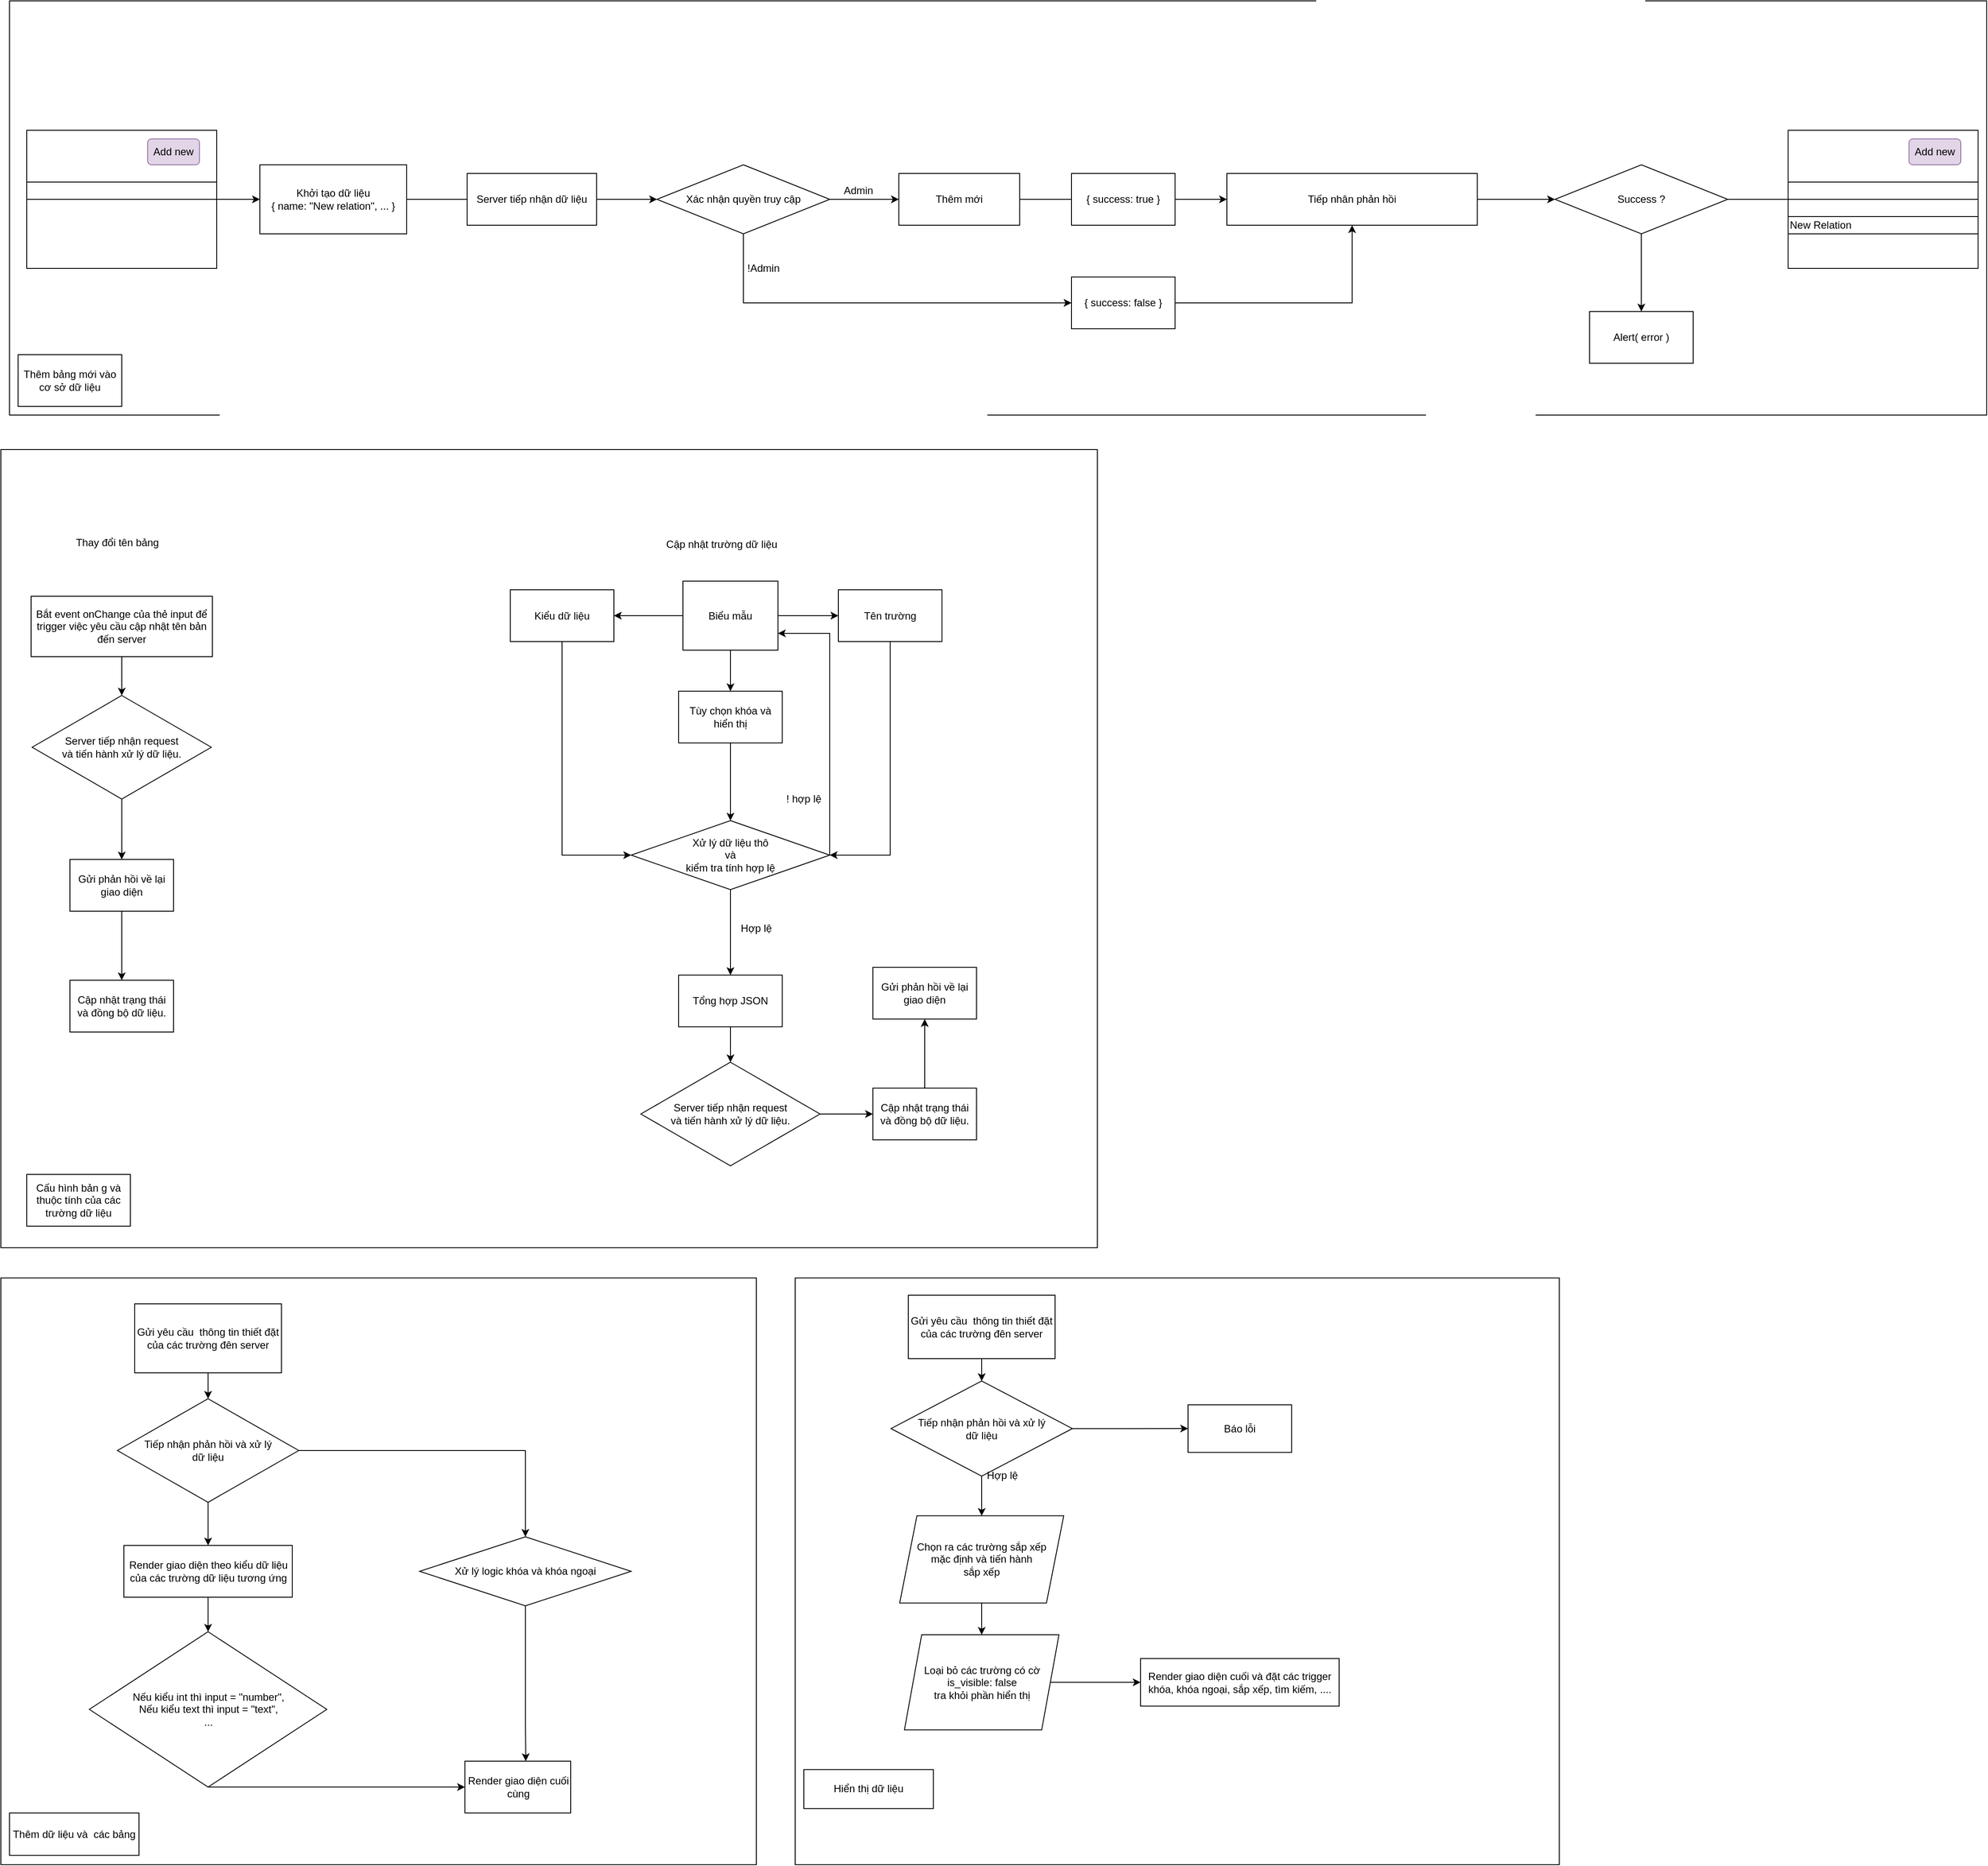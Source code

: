 <mxfile version="20.6.0" type="github">
  <diagram id="C5RBs43oDa-KdzZeNtuy" name="Page-1">
    <mxGraphModel dx="1360" dy="834" grid="1" gridSize="10" guides="1" tooltips="1" connect="1" arrows="1" fold="1" page="1" pageScale="1" pageWidth="827" pageHeight="1169" math="0" shadow="0">
      <root>
        <mxCell id="WIyWlLk6GJQsqaUBKTNV-0" />
        <mxCell id="WIyWlLk6GJQsqaUBKTNV-1" parent="WIyWlLk6GJQsqaUBKTNV-0" />
        <mxCell id="XWecdgJLz6n113rmZtf5-0" value="" style="rounded=0;whiteSpace=wrap;html=1;" vertex="1" parent="WIyWlLk6GJQsqaUBKTNV-1">
          <mxGeometry x="30" y="40" width="2290" height="480" as="geometry" />
        </mxCell>
        <mxCell id="XWecdgJLz6n113rmZtf5-1" value="Thêm bảng mới vào cơ sở dữ liệu" style="rounded=0;whiteSpace=wrap;html=1;" vertex="1" parent="WIyWlLk6GJQsqaUBKTNV-1">
          <mxGeometry x="40" y="450" width="120" height="60" as="geometry" />
        </mxCell>
        <mxCell id="XWecdgJLz6n113rmZtf5-10" value="" style="endArrow=classic;html=1;rounded=0;exitX=1;exitY=0.5;exitDx=0;exitDy=0;" edge="1" parent="WIyWlLk6GJQsqaUBKTNV-1" source="XWecdgJLz6n113rmZtf5-3" target="XWecdgJLz6n113rmZtf5-11">
          <mxGeometry width="50" height="50" relative="1" as="geometry">
            <mxPoint x="390" y="350" as="sourcePoint" />
            <mxPoint x="440" y="300" as="targetPoint" />
          </mxGeometry>
        </mxCell>
        <mxCell id="XWecdgJLz6n113rmZtf5-11" value="Khởi tạo dữ liệu&lt;br&gt;{ name: &quot;New relation&quot;, ... }" style="rounded=0;whiteSpace=wrap;html=1;" vertex="1" parent="WIyWlLk6GJQsqaUBKTNV-1">
          <mxGeometry x="320" y="230" width="170" height="80" as="geometry" />
        </mxCell>
        <mxCell id="XWecdgJLz6n113rmZtf5-26" value="" style="edgeStyle=orthogonalEdgeStyle;rounded=0;orthogonalLoop=1;jettySize=auto;html=1;" edge="1" parent="WIyWlLk6GJQsqaUBKTNV-1" source="XWecdgJLz6n113rmZtf5-12" target="XWecdgJLz6n113rmZtf5-25">
          <mxGeometry relative="1" as="geometry" />
        </mxCell>
        <mxCell id="XWecdgJLz6n113rmZtf5-38" style="edgeStyle=orthogonalEdgeStyle;rounded=0;orthogonalLoop=1;jettySize=auto;html=1;entryX=0;entryY=0.5;entryDx=0;entryDy=0;" edge="1" parent="WIyWlLk6GJQsqaUBKTNV-1" source="XWecdgJLz6n113rmZtf5-12" target="XWecdgJLz6n113rmZtf5-34">
          <mxGeometry relative="1" as="geometry">
            <Array as="points">
              <mxPoint x="880" y="390" />
            </Array>
          </mxGeometry>
        </mxCell>
        <mxCell id="XWecdgJLz6n113rmZtf5-12" value="Xác nhận quyền truy cập" style="rhombus;whiteSpace=wrap;html=1;" vertex="1" parent="WIyWlLk6GJQsqaUBKTNV-1">
          <mxGeometry x="780" y="230" width="200" height="80" as="geometry" />
        </mxCell>
        <mxCell id="XWecdgJLz6n113rmZtf5-16" value="Thêm mới" style="rounded=0;whiteSpace=wrap;html=1;" vertex="1" parent="WIyWlLk6GJQsqaUBKTNV-1">
          <mxGeometry x="1060" y="240" width="140" height="60" as="geometry" />
        </mxCell>
        <mxCell id="XWecdgJLz6n113rmZtf5-18" value="" style="endArrow=classic;html=1;rounded=0;exitX=1;exitY=0.5;exitDx=0;exitDy=0;" edge="1" parent="WIyWlLk6GJQsqaUBKTNV-1" source="XWecdgJLz6n113rmZtf5-11" target="XWecdgJLz6n113rmZtf5-12">
          <mxGeometry width="50" height="50" relative="1" as="geometry">
            <mxPoint x="820" y="240" as="sourcePoint" />
            <mxPoint x="870" y="190" as="targetPoint" />
          </mxGeometry>
        </mxCell>
        <mxCell id="XWecdgJLz6n113rmZtf5-19" value="" style="endArrow=classic;html=1;rounded=0;exitX=1;exitY=0.5;exitDx=0;exitDy=0;entryX=0;entryY=0.5;entryDx=0;entryDy=0;" edge="1" parent="WIyWlLk6GJQsqaUBKTNV-1" source="XWecdgJLz6n113rmZtf5-12" target="XWecdgJLz6n113rmZtf5-16">
          <mxGeometry width="50" height="50" relative="1" as="geometry">
            <mxPoint x="820" y="240" as="sourcePoint" />
            <mxPoint x="870" y="190" as="targetPoint" />
          </mxGeometry>
        </mxCell>
        <mxCell id="XWecdgJLz6n113rmZtf5-23" value="Server tiếp nhận dữ liệu" style="rounded=0;whiteSpace=wrap;html=1;" vertex="1" parent="WIyWlLk6GJQsqaUBKTNV-1">
          <mxGeometry x="560" y="240" width="150" height="60" as="geometry" />
        </mxCell>
        <mxCell id="XWecdgJLz6n113rmZtf5-24" value="Admin&amp;nbsp;" style="text;html=1;strokeColor=none;fillColor=none;align=center;verticalAlign=middle;whiteSpace=wrap;rounded=0;" vertex="1" parent="WIyWlLk6GJQsqaUBKTNV-1">
          <mxGeometry x="950" y="220" width="130" height="80" as="geometry" />
        </mxCell>
        <mxCell id="XWecdgJLz6n113rmZtf5-41" value="" style="edgeStyle=orthogonalEdgeStyle;rounded=0;orthogonalLoop=1;jettySize=auto;html=1;" edge="1" parent="WIyWlLk6GJQsqaUBKTNV-1" source="XWecdgJLz6n113rmZtf5-25" target="XWecdgJLz6n113rmZtf5-40">
          <mxGeometry relative="1" as="geometry" />
        </mxCell>
        <mxCell id="XWecdgJLz6n113rmZtf5-25" value="Tiếp nhân phản hồi" style="whiteSpace=wrap;html=1;" vertex="1" parent="WIyWlLk6GJQsqaUBKTNV-1">
          <mxGeometry x="1440" y="240" width="290" height="60" as="geometry" />
        </mxCell>
        <mxCell id="XWecdgJLz6n113rmZtf5-30" value="!Admin&amp;nbsp;" style="text;html=1;strokeColor=none;fillColor=none;align=center;verticalAlign=middle;whiteSpace=wrap;rounded=0;" vertex="1" parent="WIyWlLk6GJQsqaUBKTNV-1">
          <mxGeometry x="840" y="310" width="130" height="80" as="geometry" />
        </mxCell>
        <mxCell id="XWecdgJLz6n113rmZtf5-33" value="{ success: true }" style="rounded=0;whiteSpace=wrap;html=1;" vertex="1" parent="WIyWlLk6GJQsqaUBKTNV-1">
          <mxGeometry x="1260" y="240" width="120" height="60" as="geometry" />
        </mxCell>
        <mxCell id="XWecdgJLz6n113rmZtf5-39" style="edgeStyle=orthogonalEdgeStyle;rounded=0;orthogonalLoop=1;jettySize=auto;html=1;entryX=0.5;entryY=1;entryDx=0;entryDy=0;" edge="1" parent="WIyWlLk6GJQsqaUBKTNV-1" source="XWecdgJLz6n113rmZtf5-34" target="XWecdgJLz6n113rmZtf5-25">
          <mxGeometry relative="1" as="geometry">
            <Array as="points">
              <mxPoint x="1585" y="390" />
            </Array>
          </mxGeometry>
        </mxCell>
        <mxCell id="XWecdgJLz6n113rmZtf5-34" value="{ success: false }" style="rounded=0;whiteSpace=wrap;html=1;" vertex="1" parent="WIyWlLk6GJQsqaUBKTNV-1">
          <mxGeometry x="1260" y="360" width="120" height="60" as="geometry" />
        </mxCell>
        <mxCell id="XWecdgJLz6n113rmZtf5-43" value="" style="edgeStyle=orthogonalEdgeStyle;rounded=0;orthogonalLoop=1;jettySize=auto;html=1;" edge="1" parent="WIyWlLk6GJQsqaUBKTNV-1" source="XWecdgJLz6n113rmZtf5-40" target="XWecdgJLz6n113rmZtf5-42">
          <mxGeometry relative="1" as="geometry" />
        </mxCell>
        <mxCell id="XWecdgJLz6n113rmZtf5-53" value="" style="edgeStyle=orthogonalEdgeStyle;rounded=0;orthogonalLoop=1;jettySize=auto;html=1;" edge="1" parent="WIyWlLk6GJQsqaUBKTNV-1" source="XWecdgJLz6n113rmZtf5-40" target="XWecdgJLz6n113rmZtf5-52">
          <mxGeometry relative="1" as="geometry" />
        </mxCell>
        <mxCell id="XWecdgJLz6n113rmZtf5-40" value="Success ?" style="rhombus;whiteSpace=wrap;html=1;" vertex="1" parent="WIyWlLk6GJQsqaUBKTNV-1">
          <mxGeometry x="1820" y="230" width="200" height="80" as="geometry" />
        </mxCell>
        <mxCell id="XWecdgJLz6n113rmZtf5-42" value="" style="whiteSpace=wrap;html=1;" vertex="1" parent="WIyWlLk6GJQsqaUBKTNV-1">
          <mxGeometry x="2140" y="240" width="120" height="60" as="geometry" />
        </mxCell>
        <mxCell id="XWecdgJLz6n113rmZtf5-44" value="" style="group" vertex="1" connectable="0" parent="WIyWlLk6GJQsqaUBKTNV-1">
          <mxGeometry x="50" y="190" width="220" height="160" as="geometry" />
        </mxCell>
        <mxCell id="XWecdgJLz6n113rmZtf5-46" value="" style="group" vertex="1" connectable="0" parent="XWecdgJLz6n113rmZtf5-44">
          <mxGeometry width="220" height="160" as="geometry" />
        </mxCell>
        <mxCell id="XWecdgJLz6n113rmZtf5-3" value="" style="rounded=0;whiteSpace=wrap;html=1;" vertex="1" parent="XWecdgJLz6n113rmZtf5-46">
          <mxGeometry width="220" height="160" as="geometry" />
        </mxCell>
        <mxCell id="XWecdgJLz6n113rmZtf5-4" value="Add new" style="rounded=1;whiteSpace=wrap;html=1;fillColor=#e1d5e7;strokeColor=#9673a6;" vertex="1" parent="XWecdgJLz6n113rmZtf5-46">
          <mxGeometry x="140" y="10" width="60" height="30" as="geometry" />
        </mxCell>
        <mxCell id="XWecdgJLz6n113rmZtf5-8" value="" style="rounded=0;whiteSpace=wrap;html=1;" vertex="1" parent="XWecdgJLz6n113rmZtf5-46">
          <mxGeometry y="60" width="220" height="20" as="geometry" />
        </mxCell>
        <mxCell id="XWecdgJLz6n113rmZtf5-47" value="" style="group" vertex="1" connectable="0" parent="WIyWlLk6GJQsqaUBKTNV-1">
          <mxGeometry x="2090" y="190" width="220" height="160" as="geometry" />
        </mxCell>
        <mxCell id="XWecdgJLz6n113rmZtf5-48" value="" style="rounded=0;whiteSpace=wrap;html=1;" vertex="1" parent="XWecdgJLz6n113rmZtf5-47">
          <mxGeometry width="220" height="160" as="geometry" />
        </mxCell>
        <mxCell id="XWecdgJLz6n113rmZtf5-49" value="Add new" style="rounded=1;whiteSpace=wrap;html=1;fillColor=#e1d5e7;strokeColor=#9673a6;" vertex="1" parent="XWecdgJLz6n113rmZtf5-47">
          <mxGeometry x="140" y="10" width="60" height="30" as="geometry" />
        </mxCell>
        <mxCell id="XWecdgJLz6n113rmZtf5-50" value="" style="rounded=0;whiteSpace=wrap;html=1;" vertex="1" parent="XWecdgJLz6n113rmZtf5-47">
          <mxGeometry y="60" width="220" height="20" as="geometry" />
        </mxCell>
        <mxCell id="XWecdgJLz6n113rmZtf5-51" value="New Relation" style="rounded=0;whiteSpace=wrap;html=1;align=left;" vertex="1" parent="XWecdgJLz6n113rmZtf5-47">
          <mxGeometry y="100" width="220" height="20" as="geometry" />
        </mxCell>
        <mxCell id="XWecdgJLz6n113rmZtf5-52" value="Alert( error )" style="whiteSpace=wrap;html=1;" vertex="1" parent="WIyWlLk6GJQsqaUBKTNV-1">
          <mxGeometry x="1860" y="400" width="120" height="60" as="geometry" />
        </mxCell>
        <mxCell id="XWecdgJLz6n113rmZtf5-54" value="" style="rounded=0;whiteSpace=wrap;html=1;" vertex="1" parent="WIyWlLk6GJQsqaUBKTNV-1">
          <mxGeometry x="20" y="560" width="1270" height="925" as="geometry" />
        </mxCell>
        <mxCell id="XWecdgJLz6n113rmZtf5-55" value="Cấu hình bản g và thuộc tính của các trường dữ liệu" style="rounded=0;whiteSpace=wrap;html=1;" vertex="1" parent="WIyWlLk6GJQsqaUBKTNV-1">
          <mxGeometry x="50" y="1400" width="120" height="60" as="geometry" />
        </mxCell>
        <mxCell id="XWecdgJLz6n113rmZtf5-75" value="Thay đổi tên bảng" style="text;html=1;strokeColor=none;fillColor=none;align=center;verticalAlign=middle;whiteSpace=wrap;rounded=0;" vertex="1" parent="WIyWlLk6GJQsqaUBKTNV-1">
          <mxGeometry x="50" y="640" width="210" height="55" as="geometry" />
        </mxCell>
        <mxCell id="XWecdgJLz6n113rmZtf5-76" value="Cập nhật trường dữ liệu" style="text;html=1;strokeColor=none;fillColor=none;align=center;verticalAlign=middle;whiteSpace=wrap;rounded=0;" vertex="1" parent="WIyWlLk6GJQsqaUBKTNV-1">
          <mxGeometry x="715" y="640" width="280" height="60" as="geometry" />
        </mxCell>
        <mxCell id="XWecdgJLz6n113rmZtf5-79" value="" style="edgeStyle=orthogonalEdgeStyle;rounded=0;orthogonalLoop=1;jettySize=auto;html=1;" edge="1" parent="WIyWlLk6GJQsqaUBKTNV-1" source="XWecdgJLz6n113rmZtf5-77" target="XWecdgJLz6n113rmZtf5-78">
          <mxGeometry relative="1" as="geometry" />
        </mxCell>
        <mxCell id="XWecdgJLz6n113rmZtf5-82" value="" style="edgeStyle=orthogonalEdgeStyle;rounded=0;orthogonalLoop=1;jettySize=auto;html=1;" edge="1" parent="WIyWlLk6GJQsqaUBKTNV-1" source="XWecdgJLz6n113rmZtf5-77" target="XWecdgJLz6n113rmZtf5-81">
          <mxGeometry relative="1" as="geometry" />
        </mxCell>
        <mxCell id="XWecdgJLz6n113rmZtf5-83" style="edgeStyle=orthogonalEdgeStyle;rounded=0;orthogonalLoop=1;jettySize=auto;html=1;" edge="1" parent="WIyWlLk6GJQsqaUBKTNV-1" source="XWecdgJLz6n113rmZtf5-77" target="XWecdgJLz6n113rmZtf5-80">
          <mxGeometry relative="1" as="geometry" />
        </mxCell>
        <mxCell id="XWecdgJLz6n113rmZtf5-77" value="Biểu mẫu" style="rounded=0;whiteSpace=wrap;html=1;" vertex="1" parent="WIyWlLk6GJQsqaUBKTNV-1">
          <mxGeometry x="810" y="712.5" width="110" height="80" as="geometry" />
        </mxCell>
        <mxCell id="XWecdgJLz6n113rmZtf5-86" style="edgeStyle=orthogonalEdgeStyle;rounded=0;orthogonalLoop=1;jettySize=auto;html=1;" edge="1" parent="WIyWlLk6GJQsqaUBKTNV-1" source="XWecdgJLz6n113rmZtf5-78" target="XWecdgJLz6n113rmZtf5-84">
          <mxGeometry relative="1" as="geometry">
            <Array as="points">
              <mxPoint x="1050" y="1030" />
            </Array>
          </mxGeometry>
        </mxCell>
        <mxCell id="XWecdgJLz6n113rmZtf5-78" value="Tên trường" style="whiteSpace=wrap;html=1;rounded=0;" vertex="1" parent="WIyWlLk6GJQsqaUBKTNV-1">
          <mxGeometry x="990" y="722.5" width="120" height="60" as="geometry" />
        </mxCell>
        <mxCell id="XWecdgJLz6n113rmZtf5-85" value="" style="edgeStyle=orthogonalEdgeStyle;rounded=0;orthogonalLoop=1;jettySize=auto;html=1;" edge="1" parent="WIyWlLk6GJQsqaUBKTNV-1" source="XWecdgJLz6n113rmZtf5-80" target="XWecdgJLz6n113rmZtf5-84">
          <mxGeometry relative="1" as="geometry">
            <Array as="points">
              <mxPoint x="670" y="1030" />
            </Array>
          </mxGeometry>
        </mxCell>
        <mxCell id="XWecdgJLz6n113rmZtf5-80" value="Kiểu dữ liệu" style="rounded=0;whiteSpace=wrap;html=1;" vertex="1" parent="WIyWlLk6GJQsqaUBKTNV-1">
          <mxGeometry x="610" y="722.5" width="120" height="60" as="geometry" />
        </mxCell>
        <mxCell id="XWecdgJLz6n113rmZtf5-87" style="edgeStyle=orthogonalEdgeStyle;rounded=0;orthogonalLoop=1;jettySize=auto;html=1;" edge="1" parent="WIyWlLk6GJQsqaUBKTNV-1" source="XWecdgJLz6n113rmZtf5-81" target="XWecdgJLz6n113rmZtf5-84">
          <mxGeometry relative="1" as="geometry" />
        </mxCell>
        <mxCell id="XWecdgJLz6n113rmZtf5-81" value="Tùy chọn khóa và hiển thị" style="whiteSpace=wrap;html=1;rounded=0;" vertex="1" parent="WIyWlLk6GJQsqaUBKTNV-1">
          <mxGeometry x="805" y="840" width="120" height="60" as="geometry" />
        </mxCell>
        <mxCell id="XWecdgJLz6n113rmZtf5-89" value="" style="edgeStyle=orthogonalEdgeStyle;rounded=0;orthogonalLoop=1;jettySize=auto;html=1;" edge="1" parent="WIyWlLk6GJQsqaUBKTNV-1" source="XWecdgJLz6n113rmZtf5-84" target="XWecdgJLz6n113rmZtf5-88">
          <mxGeometry relative="1" as="geometry" />
        </mxCell>
        <mxCell id="XWecdgJLz6n113rmZtf5-91" style="edgeStyle=orthogonalEdgeStyle;rounded=0;orthogonalLoop=1;jettySize=auto;html=1;entryX=1;entryY=0.75;entryDx=0;entryDy=0;" edge="1" parent="WIyWlLk6GJQsqaUBKTNV-1" source="XWecdgJLz6n113rmZtf5-84" target="XWecdgJLz6n113rmZtf5-77">
          <mxGeometry relative="1" as="geometry">
            <Array as="points">
              <mxPoint x="980" y="773" />
              <mxPoint x="920" y="773" />
            </Array>
          </mxGeometry>
        </mxCell>
        <mxCell id="XWecdgJLz6n113rmZtf5-84" value="Xử lý dữ liệu thô &lt;br&gt;và &lt;br&gt;kiểm tra tính hợp lệ" style="rhombus;whiteSpace=wrap;html=1;rounded=0;" vertex="1" parent="WIyWlLk6GJQsqaUBKTNV-1">
          <mxGeometry x="750" y="990" width="230" height="80" as="geometry" />
        </mxCell>
        <mxCell id="XWecdgJLz6n113rmZtf5-97" style="edgeStyle=orthogonalEdgeStyle;rounded=0;orthogonalLoop=1;jettySize=auto;html=1;" edge="1" parent="WIyWlLk6GJQsqaUBKTNV-1" source="XWecdgJLz6n113rmZtf5-88" target="XWecdgJLz6n113rmZtf5-94">
          <mxGeometry relative="1" as="geometry" />
        </mxCell>
        <mxCell id="XWecdgJLz6n113rmZtf5-88" value="Tổng hợp JSON" style="whiteSpace=wrap;html=1;rounded=0;" vertex="1" parent="WIyWlLk6GJQsqaUBKTNV-1">
          <mxGeometry x="805" y="1169" width="120" height="60" as="geometry" />
        </mxCell>
        <mxCell id="XWecdgJLz6n113rmZtf5-92" value="Hợp lệ" style="text;html=1;strokeColor=none;fillColor=none;align=center;verticalAlign=middle;whiteSpace=wrap;rounded=0;" vertex="1" parent="WIyWlLk6GJQsqaUBKTNV-1">
          <mxGeometry x="865" y="1100" width="60" height="30" as="geometry" />
        </mxCell>
        <mxCell id="XWecdgJLz6n113rmZtf5-93" value="! hợp lệ" style="text;html=1;strokeColor=none;fillColor=none;align=center;verticalAlign=middle;whiteSpace=wrap;rounded=0;" vertex="1" parent="WIyWlLk6GJQsqaUBKTNV-1">
          <mxGeometry x="920" y="950" width="60" height="30" as="geometry" />
        </mxCell>
        <mxCell id="XWecdgJLz6n113rmZtf5-74" value="" style="group" vertex="1" connectable="0" parent="WIyWlLk6GJQsqaUBKTNV-1">
          <mxGeometry x="55" y="730" width="210" height="505" as="geometry" />
        </mxCell>
        <mxCell id="XWecdgJLz6n113rmZtf5-57" value="Bắt event onChange của thẻ input để trigger việc yêu cầu cập nhật tên bản đến server" style="rounded=0;whiteSpace=wrap;html=1;" vertex="1" parent="XWecdgJLz6n113rmZtf5-74">
          <mxGeometry width="210" height="70" as="geometry" />
        </mxCell>
        <mxCell id="XWecdgJLz6n113rmZtf5-64" value="Gửi phản hồi về lại giao diện" style="whiteSpace=wrap;html=1;rounded=0;" vertex="1" parent="XWecdgJLz6n113rmZtf5-74">
          <mxGeometry x="45" y="305" width="120" height="60" as="geometry" />
        </mxCell>
        <mxCell id="XWecdgJLz6n113rmZtf5-66" value="Cập nhật trạng thái và đồng bộ dữ liệu." style="whiteSpace=wrap;html=1;rounded=0;" vertex="1" parent="XWecdgJLz6n113rmZtf5-74">
          <mxGeometry x="45" y="445" width="120" height="60" as="geometry" />
        </mxCell>
        <mxCell id="XWecdgJLz6n113rmZtf5-69" value="Server tiếp nhận request &lt;br&gt;và tiến hành xử lý dữ liệu." style="rhombus;whiteSpace=wrap;html=1;" vertex="1" parent="XWecdgJLz6n113rmZtf5-74">
          <mxGeometry x="1.25" y="115" width="207.5" height="120" as="geometry" />
        </mxCell>
        <mxCell id="XWecdgJLz6n113rmZtf5-67" value="" style="edgeStyle=orthogonalEdgeStyle;rounded=0;orthogonalLoop=1;jettySize=auto;html=1;" edge="1" parent="XWecdgJLz6n113rmZtf5-74" source="XWecdgJLz6n113rmZtf5-64" target="XWecdgJLz6n113rmZtf5-66">
          <mxGeometry relative="1" as="geometry" />
        </mxCell>
        <mxCell id="XWecdgJLz6n113rmZtf5-71" style="edgeStyle=orthogonalEdgeStyle;rounded=0;orthogonalLoop=1;jettySize=auto;html=1;" edge="1" parent="XWecdgJLz6n113rmZtf5-74" source="XWecdgJLz6n113rmZtf5-57" target="XWecdgJLz6n113rmZtf5-69">
          <mxGeometry relative="1" as="geometry" />
        </mxCell>
        <mxCell id="XWecdgJLz6n113rmZtf5-72" style="edgeStyle=orthogonalEdgeStyle;rounded=0;orthogonalLoop=1;jettySize=auto;html=1;" edge="1" parent="XWecdgJLz6n113rmZtf5-74" source="XWecdgJLz6n113rmZtf5-69" target="XWecdgJLz6n113rmZtf5-64">
          <mxGeometry relative="1" as="geometry" />
        </mxCell>
        <mxCell id="XWecdgJLz6n113rmZtf5-98" style="edgeStyle=orthogonalEdgeStyle;rounded=0;orthogonalLoop=1;jettySize=auto;html=1;" edge="1" parent="WIyWlLk6GJQsqaUBKTNV-1" source="XWecdgJLz6n113rmZtf5-94" target="XWecdgJLz6n113rmZtf5-96">
          <mxGeometry relative="1" as="geometry" />
        </mxCell>
        <mxCell id="XWecdgJLz6n113rmZtf5-94" value="Server tiếp nhận request &lt;br&gt;và tiến hành xử lý dữ liệu." style="rhombus;whiteSpace=wrap;html=1;" vertex="1" parent="WIyWlLk6GJQsqaUBKTNV-1">
          <mxGeometry x="761.25" y="1270" width="207.5" height="120" as="geometry" />
        </mxCell>
        <mxCell id="XWecdgJLz6n113rmZtf5-95" value="Gửi phản hồi về lại giao diện" style="whiteSpace=wrap;html=1;rounded=0;" vertex="1" parent="WIyWlLk6GJQsqaUBKTNV-1">
          <mxGeometry x="1030" y="1160" width="120" height="60" as="geometry" />
        </mxCell>
        <mxCell id="XWecdgJLz6n113rmZtf5-99" style="edgeStyle=orthogonalEdgeStyle;rounded=0;orthogonalLoop=1;jettySize=auto;html=1;" edge="1" parent="WIyWlLk6GJQsqaUBKTNV-1" source="XWecdgJLz6n113rmZtf5-96" target="XWecdgJLz6n113rmZtf5-95">
          <mxGeometry relative="1" as="geometry" />
        </mxCell>
        <mxCell id="XWecdgJLz6n113rmZtf5-96" value="Cập nhật trạng thái và đồng bộ dữ liệu." style="whiteSpace=wrap;html=1;rounded=0;" vertex="1" parent="WIyWlLk6GJQsqaUBKTNV-1">
          <mxGeometry x="1030" y="1300" width="120" height="60" as="geometry" />
        </mxCell>
        <mxCell id="XWecdgJLz6n113rmZtf5-103" value="" style="rounded=0;whiteSpace=wrap;html=1;container=1;" vertex="1" parent="WIyWlLk6GJQsqaUBKTNV-1">
          <mxGeometry x="20" y="1520" width="875" height="680" as="geometry" />
        </mxCell>
        <mxCell id="XWecdgJLz6n113rmZtf5-105" value="Thêm dữ liệu và&amp;nbsp; các bảng" style="rounded=0;whiteSpace=wrap;html=1;" vertex="1" parent="XWecdgJLz6n113rmZtf5-103">
          <mxGeometry x="10" y="620" width="150" height="49.16" as="geometry" />
        </mxCell>
        <mxCell id="XWecdgJLz6n113rmZtf5-108" value="Gửi yêu cầu&amp;nbsp; thông tin thiết đặt của các trường đên server" style="rounded=0;whiteSpace=wrap;html=1;" vertex="1" parent="WIyWlLk6GJQsqaUBKTNV-1">
          <mxGeometry x="175" y="1550" width="170" height="80" as="geometry" />
        </mxCell>
        <mxCell id="XWecdgJLz6n113rmZtf5-125" style="edgeStyle=orthogonalEdgeStyle;rounded=0;orthogonalLoop=1;jettySize=auto;html=1;entryX=0.5;entryY=0;entryDx=0;entryDy=0;" edge="1" parent="WIyWlLk6GJQsqaUBKTNV-1" source="XWecdgJLz6n113rmZtf5-109" target="XWecdgJLz6n113rmZtf5-114">
          <mxGeometry relative="1" as="geometry" />
        </mxCell>
        <mxCell id="XWecdgJLz6n113rmZtf5-109" value="Tiếp nhận phản hồi và xử lý &lt;br&gt;dữ liệu" style="rhombus;whiteSpace=wrap;html=1;" vertex="1" parent="WIyWlLk6GJQsqaUBKTNV-1">
          <mxGeometry x="155" y="1660" width="210" height="120" as="geometry" />
        </mxCell>
        <mxCell id="XWecdgJLz6n113rmZtf5-123" style="edgeStyle=orthogonalEdgeStyle;rounded=0;orthogonalLoop=1;jettySize=auto;html=1;" edge="1" parent="WIyWlLk6GJQsqaUBKTNV-1" source="XWecdgJLz6n113rmZtf5-108" target="XWecdgJLz6n113rmZtf5-109">
          <mxGeometry relative="1" as="geometry" />
        </mxCell>
        <mxCell id="XWecdgJLz6n113rmZtf5-110" value="Render giao diện theo kiểu dữ liệu của các trường dữ liệu tương ứng" style="whiteSpace=wrap;html=1;" vertex="1" parent="WIyWlLk6GJQsqaUBKTNV-1">
          <mxGeometry x="162.5" y="1830" width="195" height="60" as="geometry" />
        </mxCell>
        <mxCell id="XWecdgJLz6n113rmZtf5-111" value="" style="edgeStyle=orthogonalEdgeStyle;rounded=0;orthogonalLoop=1;jettySize=auto;html=1;" edge="1" parent="WIyWlLk6GJQsqaUBKTNV-1" source="XWecdgJLz6n113rmZtf5-109" target="XWecdgJLz6n113rmZtf5-110">
          <mxGeometry relative="1" as="geometry" />
        </mxCell>
        <mxCell id="XWecdgJLz6n113rmZtf5-114" value="Xử lý logic khóa và khóa ngoại" style="rhombus;whiteSpace=wrap;html=1;" vertex="1" parent="WIyWlLk6GJQsqaUBKTNV-1">
          <mxGeometry x="505" y="1820" width="245" height="80" as="geometry" />
        </mxCell>
        <mxCell id="XWecdgJLz6n113rmZtf5-116" value="Nếu kiểu int thì input = &quot;number&quot;,&lt;br&gt;Nếu kiểu text thì input = &quot;text&quot;,&lt;br&gt;..." style="rhombus;whiteSpace=wrap;html=1;" vertex="1" parent="WIyWlLk6GJQsqaUBKTNV-1">
          <mxGeometry x="122.5" y="1930" width="275" height="180" as="geometry" />
        </mxCell>
        <mxCell id="XWecdgJLz6n113rmZtf5-117" style="edgeStyle=orthogonalEdgeStyle;rounded=0;orthogonalLoop=1;jettySize=auto;html=1;entryX=0.5;entryY=0;entryDx=0;entryDy=0;" edge="1" parent="WIyWlLk6GJQsqaUBKTNV-1" source="XWecdgJLz6n113rmZtf5-110" target="XWecdgJLz6n113rmZtf5-116">
          <mxGeometry relative="1" as="geometry" />
        </mxCell>
        <mxCell id="XWecdgJLz6n113rmZtf5-120" value="Render giao diện cuối cùng" style="whiteSpace=wrap;html=1;" vertex="1" parent="WIyWlLk6GJQsqaUBKTNV-1">
          <mxGeometry x="557.5" y="2080" width="122.5" height="60" as="geometry" />
        </mxCell>
        <mxCell id="XWecdgJLz6n113rmZtf5-122" style="edgeStyle=orthogonalEdgeStyle;rounded=0;orthogonalLoop=1;jettySize=auto;html=1;" edge="1" parent="WIyWlLk6GJQsqaUBKTNV-1" source="XWecdgJLz6n113rmZtf5-114" target="XWecdgJLz6n113rmZtf5-120">
          <mxGeometry relative="1" as="geometry">
            <Array as="points">
              <mxPoint x="628" y="2040" />
              <mxPoint x="628" y="2040" />
            </Array>
          </mxGeometry>
        </mxCell>
        <mxCell id="XWecdgJLz6n113rmZtf5-121" value="" style="edgeStyle=orthogonalEdgeStyle;rounded=0;orthogonalLoop=1;jettySize=auto;html=1;" edge="1" parent="WIyWlLk6GJQsqaUBKTNV-1" source="XWecdgJLz6n113rmZtf5-116" target="XWecdgJLz6n113rmZtf5-120">
          <mxGeometry relative="1" as="geometry">
            <Array as="points">
              <mxPoint x="420" y="2110" />
              <mxPoint x="420" y="2110" />
            </Array>
          </mxGeometry>
        </mxCell>
        <mxCell id="XWecdgJLz6n113rmZtf5-126" value="" style="rounded=0;whiteSpace=wrap;html=1;container=1;" vertex="1" parent="WIyWlLk6GJQsqaUBKTNV-1">
          <mxGeometry x="940" y="1520" width="885" height="680" as="geometry" />
        </mxCell>
        <mxCell id="XWecdgJLz6n113rmZtf5-127" value="Hiển thị dữ liệu" style="rounded=0;whiteSpace=wrap;html=1;" vertex="1" parent="XWecdgJLz6n113rmZtf5-126">
          <mxGeometry x="10" y="569.73" width="150" height="45.174" as="geometry" />
        </mxCell>
        <mxCell id="XWecdgJLz6n113rmZtf5-147" style="edgeStyle=orthogonalEdgeStyle;rounded=0;orthogonalLoop=1;jettySize=auto;html=1;entryX=0.5;entryY=0;entryDx=0;entryDy=0;" edge="1" parent="XWecdgJLz6n113rmZtf5-126" source="XWecdgJLz6n113rmZtf5-128" target="XWecdgJLz6n113rmZtf5-129">
          <mxGeometry relative="1" as="geometry" />
        </mxCell>
        <mxCell id="XWecdgJLz6n113rmZtf5-128" value="Gửi yêu cầu&amp;nbsp; thông tin thiết đặt của các trường đên server" style="rounded=0;whiteSpace=wrap;html=1;" vertex="1" parent="XWecdgJLz6n113rmZtf5-126">
          <mxGeometry x="131" y="19.999" width="170" height="73.514" as="geometry" />
        </mxCell>
        <mxCell id="XWecdgJLz6n113rmZtf5-137" style="edgeStyle=orthogonalEdgeStyle;rounded=0;orthogonalLoop=1;jettySize=auto;html=1;" edge="1" parent="XWecdgJLz6n113rmZtf5-126" source="XWecdgJLz6n113rmZtf5-129" target="XWecdgJLz6n113rmZtf5-136">
          <mxGeometry relative="1" as="geometry" />
        </mxCell>
        <mxCell id="XWecdgJLz6n113rmZtf5-141" value="" style="edgeStyle=orthogonalEdgeStyle;rounded=0;orthogonalLoop=1;jettySize=auto;html=1;" edge="1" parent="XWecdgJLz6n113rmZtf5-126" source="XWecdgJLz6n113rmZtf5-129" target="XWecdgJLz6n113rmZtf5-140">
          <mxGeometry relative="1" as="geometry" />
        </mxCell>
        <mxCell id="XWecdgJLz6n113rmZtf5-129" value="Tiếp nhận phản hồi và xử lý &lt;br&gt;dữ liệu" style="rhombus;whiteSpace=wrap;html=1;" vertex="1" parent="XWecdgJLz6n113rmZtf5-126">
          <mxGeometry x="111" y="119.462" width="210" height="110.27" as="geometry" />
        </mxCell>
        <mxCell id="XWecdgJLz6n113rmZtf5-143" value="" style="edgeStyle=orthogonalEdgeStyle;rounded=0;orthogonalLoop=1;jettySize=auto;html=1;" edge="1" parent="XWecdgJLz6n113rmZtf5-126" source="XWecdgJLz6n113rmZtf5-134" target="XWecdgJLz6n113rmZtf5-142">
          <mxGeometry relative="1" as="geometry" />
        </mxCell>
        <mxCell id="XWecdgJLz6n113rmZtf5-134" value="Loại bỏ các trường có cờ&lt;br&gt;is_visible: false&lt;br&gt;tra khỏi phần hiển thị" style="shape=parallelogram;perimeter=parallelogramPerimeter;whiteSpace=wrap;html=1;fixedSize=1;" vertex="1" parent="XWecdgJLz6n113rmZtf5-126">
          <mxGeometry x="126.5" y="413.514" width="179" height="110.27" as="geometry" />
        </mxCell>
        <mxCell id="XWecdgJLz6n113rmZtf5-139" style="edgeStyle=orthogonalEdgeStyle;rounded=0;orthogonalLoop=1;jettySize=auto;html=1;" edge="1" parent="XWecdgJLz6n113rmZtf5-126" source="XWecdgJLz6n113rmZtf5-136" target="XWecdgJLz6n113rmZtf5-134">
          <mxGeometry relative="1" as="geometry" />
        </mxCell>
        <mxCell id="XWecdgJLz6n113rmZtf5-136" value="Chọn ra các trường sắp xếp&lt;br&gt;mặc định và tiến hành&lt;br&gt;sắp xếp" style="shape=parallelogram;perimeter=parallelogramPerimeter;whiteSpace=wrap;html=1;fixedSize=1;" vertex="1" parent="XWecdgJLz6n113rmZtf5-126">
          <mxGeometry x="121" y="275.676" width="190" height="101.081" as="geometry" />
        </mxCell>
        <mxCell id="XWecdgJLz6n113rmZtf5-138" value="Hợp lệ" style="text;html=1;strokeColor=none;fillColor=none;align=center;verticalAlign=middle;whiteSpace=wrap;rounded=0;" vertex="1" parent="XWecdgJLz6n113rmZtf5-126">
          <mxGeometry x="210" y="215.027" width="60" height="27.568" as="geometry" />
        </mxCell>
        <mxCell id="XWecdgJLz6n113rmZtf5-140" value="Báo lỗi&lt;br&gt;" style="whiteSpace=wrap;html=1;" vertex="1" parent="XWecdgJLz6n113rmZtf5-126">
          <mxGeometry x="455" y="147.029" width="120" height="55.135" as="geometry" />
        </mxCell>
        <mxCell id="XWecdgJLz6n113rmZtf5-142" value="Render giao diện cuối và đặt các trigger khóa, khóa ngoại, sắp xếp, tìm kiếm, ...." style="whiteSpace=wrap;html=1;" vertex="1" parent="XWecdgJLz6n113rmZtf5-126">
          <mxGeometry x="400" y="441.081" width="230" height="55.135" as="geometry" />
        </mxCell>
      </root>
    </mxGraphModel>
  </diagram>
</mxfile>
